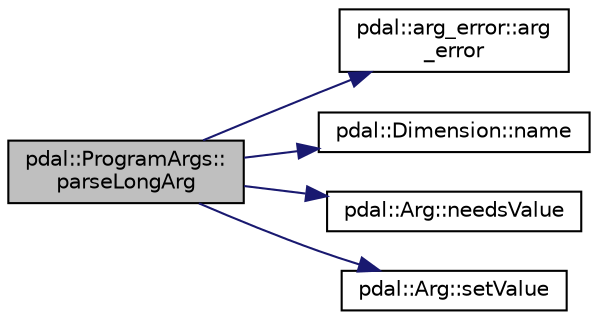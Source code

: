 digraph "pdal::ProgramArgs::parseLongArg"
{
  edge [fontname="Helvetica",fontsize="10",labelfontname="Helvetica",labelfontsize="10"];
  node [fontname="Helvetica",fontsize="10",shape=record];
  rankdir="LR";
  Node1 [label="pdal::ProgramArgs::\lparseLongArg",height=0.2,width=0.4,color="black", fillcolor="grey75", style="filled", fontcolor="black"];
  Node1 -> Node2 [color="midnightblue",fontsize="10",style="solid",fontname="Helvetica"];
  Node2 [label="pdal::arg_error::arg\l_error",height=0.2,width=0.4,color="black", fillcolor="white", style="filled",URL="$classpdal_1_1arg__error.html#a9c69d74938ebdf04e76cad0724f87d51"];
  Node1 -> Node3 [color="midnightblue",fontsize="10",style="solid",fontname="Helvetica"];
  Node3 [label="pdal::Dimension::name",height=0.2,width=0.4,color="black", fillcolor="white", style="filled",URL="$namespacepdal_1_1Dimension.html#af3176b0b7e6b4be000317846cf7c2718"];
  Node1 -> Node4 [color="midnightblue",fontsize="10",style="solid",fontname="Helvetica"];
  Node4 [label="pdal::Arg::needsValue",height=0.2,width=0.4,color="black", fillcolor="white", style="filled",URL="$classpdal_1_1Arg.html#a888934f5166e11b64c0a7f7fe8ac2c7b"];
  Node1 -> Node5 [color="midnightblue",fontsize="10",style="solid",fontname="Helvetica"];
  Node5 [label="pdal::Arg::setValue",height=0.2,width=0.4,color="black", fillcolor="white", style="filled",URL="$classpdal_1_1Arg.html#ae932add32b7e1274f7ef8537a38fad4b"];
}
